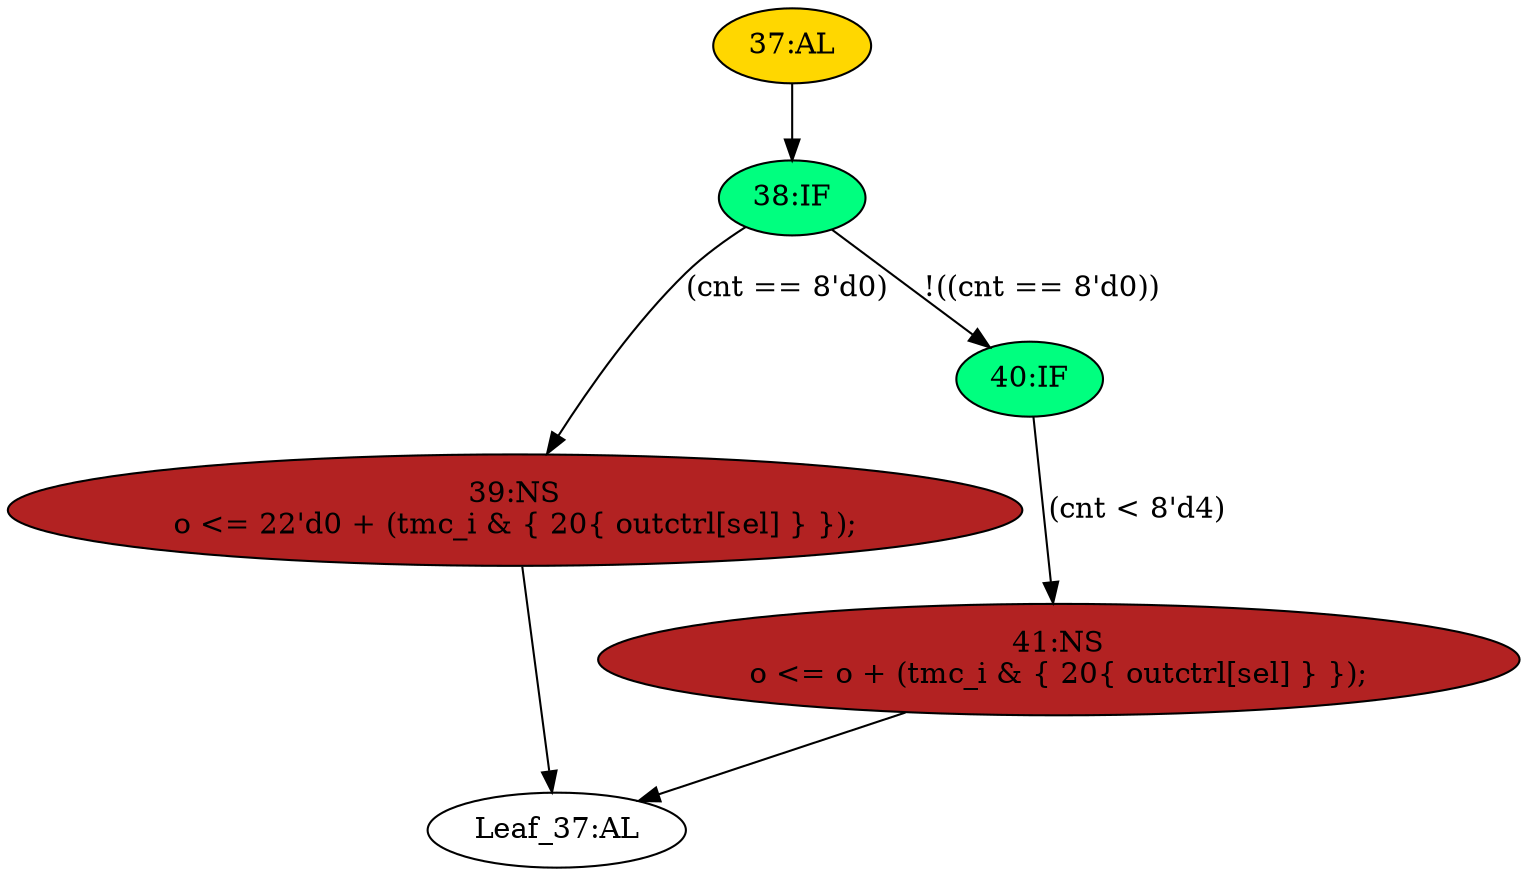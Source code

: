 strict digraph "" {
	node [label="\N"];
	"38:IF"	 [ast="<pyverilog.vparser.ast.IfStatement object at 0x7f3e073d20d0>",
		fillcolor=springgreen,
		label="38:IF",
		statements="[]",
		style=filled,
		typ=IfStatement];
	"39:NS"	 [ast="<pyverilog.vparser.ast.NonblockingSubstitution object at 0x7f3e073d2750>",
		fillcolor=firebrick,
		label="39:NS
o <= 22'd0 + (tmc_i & { 20{ outctrl[sel] } });",
		statements="[<pyverilog.vparser.ast.NonblockingSubstitution object at 0x7f3e073d2750>]",
		style=filled,
		typ=NonblockingSubstitution];
	"38:IF" -> "39:NS"	 [cond="['cnt']",
		label="(cnt == 8'd0)",
		lineno=38];
	"40:IF"	 [ast="<pyverilog.vparser.ast.IfStatement object at 0x7f3e073d2250>",
		fillcolor=springgreen,
		label="40:IF",
		statements="[]",
		style=filled,
		typ=IfStatement];
	"38:IF" -> "40:IF"	 [cond="['cnt']",
		label="!((cnt == 8'd0))",
		lineno=38];
	"41:NS"	 [ast="<pyverilog.vparser.ast.NonblockingSubstitution object at 0x7f3e073d22d0>",
		fillcolor=firebrick,
		label="41:NS
o <= o + (tmc_i & { 20{ outctrl[sel] } });",
		statements="[<pyverilog.vparser.ast.NonblockingSubstitution object at 0x7f3e073d22d0>]",
		style=filled,
		typ=NonblockingSubstitution];
	"Leaf_37:AL"	 [def_var="['o']",
		label="Leaf_37:AL"];
	"41:NS" -> "Leaf_37:AL"	 [cond="[]",
		lineno=None];
	"39:NS" -> "Leaf_37:AL"	 [cond="[]",
		lineno=None];
	"37:AL"	 [ast="<pyverilog.vparser.ast.Always object at 0x7f3e073d2bd0>",
		clk_sens=True,
		fillcolor=gold,
		label="37:AL",
		sens="['clk_i']",
		statements="[]",
		style=filled,
		typ=Always,
		use_var="['outctrl', 'tmc_i', 'cnt', 'sel', 'o']"];
	"37:AL" -> "38:IF"	 [cond="[]",
		lineno=None];
	"40:IF" -> "41:NS"	 [cond="['cnt']",
		label="(cnt < 8'd4)",
		lineno=40];
}
